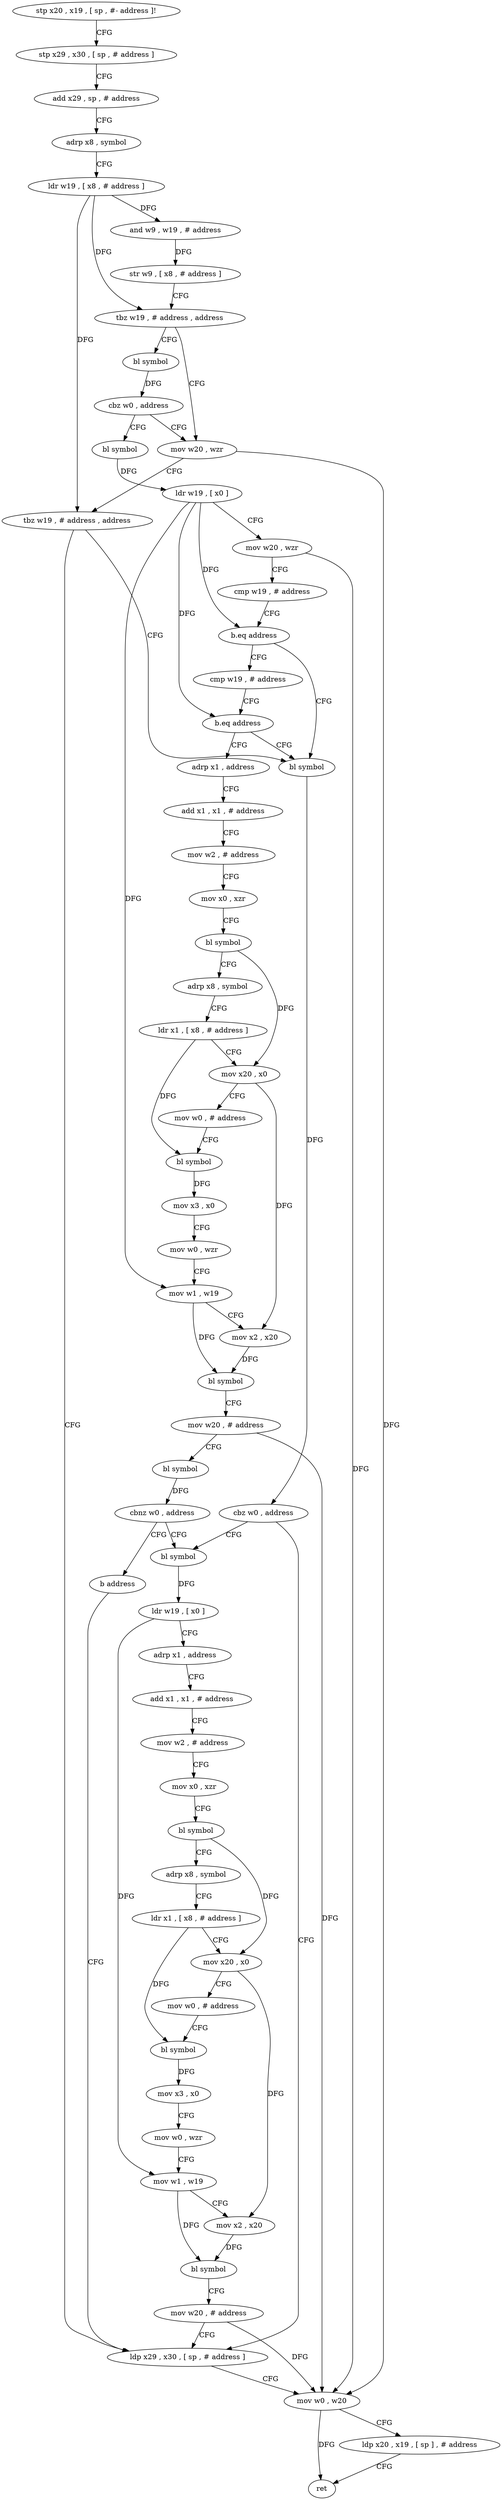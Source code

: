 digraph "func" {
"4209848" [label = "stp x20 , x19 , [ sp , #- address ]!" ]
"4209852" [label = "stp x29 , x30 , [ sp , # address ]" ]
"4209856" [label = "add x29 , sp , # address" ]
"4209860" [label = "adrp x8 , symbol" ]
"4209864" [label = "ldr w19 , [ x8 , # address ]" ]
"4209868" [label = "and w9 , w19 , # address" ]
"4209872" [label = "str w9 , [ x8 , # address ]" ]
"4209876" [label = "tbz w19 , # address , address" ]
"4209992" [label = "mov w20 , wzr" ]
"4209880" [label = "bl symbol" ]
"4209996" [label = "tbz w19 , # address , address" ]
"4210080" [label = "ldp x29 , x30 , [ sp , # address ]" ]
"4210000" [label = "bl symbol" ]
"4209884" [label = "cbz w0 , address" ]
"4209888" [label = "bl symbol" ]
"4210084" [label = "mov w0 , w20" ]
"4210088" [label = "ldp x20 , x19 , [ sp ] , # address" ]
"4210092" [label = "ret" ]
"4210004" [label = "cbz w0 , address" ]
"4210008" [label = "bl symbol" ]
"4209892" [label = "ldr w19 , [ x0 ]" ]
"4209896" [label = "mov w20 , wzr" ]
"4209900" [label = "cmp w19 , # address" ]
"4209904" [label = "b.eq address" ]
"4209908" [label = "cmp w19 , # address" ]
"4210012" [label = "ldr w19 , [ x0 ]" ]
"4210016" [label = "adrp x1 , address" ]
"4210020" [label = "add x1 , x1 , # address" ]
"4210024" [label = "mov w2 , # address" ]
"4210028" [label = "mov x0 , xzr" ]
"4210032" [label = "bl symbol" ]
"4210036" [label = "adrp x8 , symbol" ]
"4210040" [label = "ldr x1 , [ x8 , # address ]" ]
"4210044" [label = "mov x20 , x0" ]
"4210048" [label = "mov w0 , # address" ]
"4210052" [label = "bl symbol" ]
"4210056" [label = "mov x3 , x0" ]
"4210060" [label = "mov w0 , wzr" ]
"4210064" [label = "mov w1 , w19" ]
"4210068" [label = "mov x2 , x20" ]
"4210072" [label = "bl symbol" ]
"4210076" [label = "mov w20 , # address" ]
"4209912" [label = "b.eq address" ]
"4209916" [label = "adrp x1 , address" ]
"4209920" [label = "add x1 , x1 , # address" ]
"4209924" [label = "mov w2 , # address" ]
"4209928" [label = "mov x0 , xzr" ]
"4209932" [label = "bl symbol" ]
"4209936" [label = "adrp x8 , symbol" ]
"4209940" [label = "ldr x1 , [ x8 , # address ]" ]
"4209944" [label = "mov x20 , x0" ]
"4209948" [label = "mov w0 , # address" ]
"4209952" [label = "bl symbol" ]
"4209956" [label = "mov x3 , x0" ]
"4209960" [label = "mov w0 , wzr" ]
"4209964" [label = "mov w1 , w19" ]
"4209968" [label = "mov x2 , x20" ]
"4209972" [label = "bl symbol" ]
"4209976" [label = "mov w20 , # address" ]
"4209980" [label = "bl symbol" ]
"4209984" [label = "cbnz w0 , address" ]
"4209988" [label = "b address" ]
"4209848" -> "4209852" [ label = "CFG" ]
"4209852" -> "4209856" [ label = "CFG" ]
"4209856" -> "4209860" [ label = "CFG" ]
"4209860" -> "4209864" [ label = "CFG" ]
"4209864" -> "4209868" [ label = "DFG" ]
"4209864" -> "4209876" [ label = "DFG" ]
"4209864" -> "4209996" [ label = "DFG" ]
"4209868" -> "4209872" [ label = "DFG" ]
"4209872" -> "4209876" [ label = "CFG" ]
"4209876" -> "4209992" [ label = "CFG" ]
"4209876" -> "4209880" [ label = "CFG" ]
"4209992" -> "4209996" [ label = "CFG" ]
"4209992" -> "4210084" [ label = "DFG" ]
"4209880" -> "4209884" [ label = "DFG" ]
"4209996" -> "4210080" [ label = "CFG" ]
"4209996" -> "4210000" [ label = "CFG" ]
"4210080" -> "4210084" [ label = "CFG" ]
"4210000" -> "4210004" [ label = "DFG" ]
"4209884" -> "4209992" [ label = "CFG" ]
"4209884" -> "4209888" [ label = "CFG" ]
"4209888" -> "4209892" [ label = "DFG" ]
"4210084" -> "4210088" [ label = "CFG" ]
"4210084" -> "4210092" [ label = "DFG" ]
"4210088" -> "4210092" [ label = "CFG" ]
"4210004" -> "4210080" [ label = "CFG" ]
"4210004" -> "4210008" [ label = "CFG" ]
"4210008" -> "4210012" [ label = "DFG" ]
"4209892" -> "4209896" [ label = "CFG" ]
"4209892" -> "4209904" [ label = "DFG" ]
"4209892" -> "4209912" [ label = "DFG" ]
"4209892" -> "4209964" [ label = "DFG" ]
"4209896" -> "4209900" [ label = "CFG" ]
"4209896" -> "4210084" [ label = "DFG" ]
"4209900" -> "4209904" [ label = "CFG" ]
"4209904" -> "4210000" [ label = "CFG" ]
"4209904" -> "4209908" [ label = "CFG" ]
"4209908" -> "4209912" [ label = "CFG" ]
"4210012" -> "4210016" [ label = "CFG" ]
"4210012" -> "4210064" [ label = "DFG" ]
"4210016" -> "4210020" [ label = "CFG" ]
"4210020" -> "4210024" [ label = "CFG" ]
"4210024" -> "4210028" [ label = "CFG" ]
"4210028" -> "4210032" [ label = "CFG" ]
"4210032" -> "4210036" [ label = "CFG" ]
"4210032" -> "4210044" [ label = "DFG" ]
"4210036" -> "4210040" [ label = "CFG" ]
"4210040" -> "4210044" [ label = "CFG" ]
"4210040" -> "4210052" [ label = "DFG" ]
"4210044" -> "4210048" [ label = "CFG" ]
"4210044" -> "4210068" [ label = "DFG" ]
"4210048" -> "4210052" [ label = "CFG" ]
"4210052" -> "4210056" [ label = "DFG" ]
"4210056" -> "4210060" [ label = "CFG" ]
"4210060" -> "4210064" [ label = "CFG" ]
"4210064" -> "4210068" [ label = "CFG" ]
"4210064" -> "4210072" [ label = "DFG" ]
"4210068" -> "4210072" [ label = "DFG" ]
"4210072" -> "4210076" [ label = "CFG" ]
"4210076" -> "4210080" [ label = "CFG" ]
"4210076" -> "4210084" [ label = "DFG" ]
"4209912" -> "4210000" [ label = "CFG" ]
"4209912" -> "4209916" [ label = "CFG" ]
"4209916" -> "4209920" [ label = "CFG" ]
"4209920" -> "4209924" [ label = "CFG" ]
"4209924" -> "4209928" [ label = "CFG" ]
"4209928" -> "4209932" [ label = "CFG" ]
"4209932" -> "4209936" [ label = "CFG" ]
"4209932" -> "4209944" [ label = "DFG" ]
"4209936" -> "4209940" [ label = "CFG" ]
"4209940" -> "4209944" [ label = "CFG" ]
"4209940" -> "4209952" [ label = "DFG" ]
"4209944" -> "4209948" [ label = "CFG" ]
"4209944" -> "4209968" [ label = "DFG" ]
"4209948" -> "4209952" [ label = "CFG" ]
"4209952" -> "4209956" [ label = "DFG" ]
"4209956" -> "4209960" [ label = "CFG" ]
"4209960" -> "4209964" [ label = "CFG" ]
"4209964" -> "4209968" [ label = "CFG" ]
"4209964" -> "4209972" [ label = "DFG" ]
"4209968" -> "4209972" [ label = "DFG" ]
"4209972" -> "4209976" [ label = "CFG" ]
"4209976" -> "4209980" [ label = "CFG" ]
"4209976" -> "4210084" [ label = "DFG" ]
"4209980" -> "4209984" [ label = "DFG" ]
"4209984" -> "4210008" [ label = "CFG" ]
"4209984" -> "4209988" [ label = "CFG" ]
"4209988" -> "4210080" [ label = "CFG" ]
}
